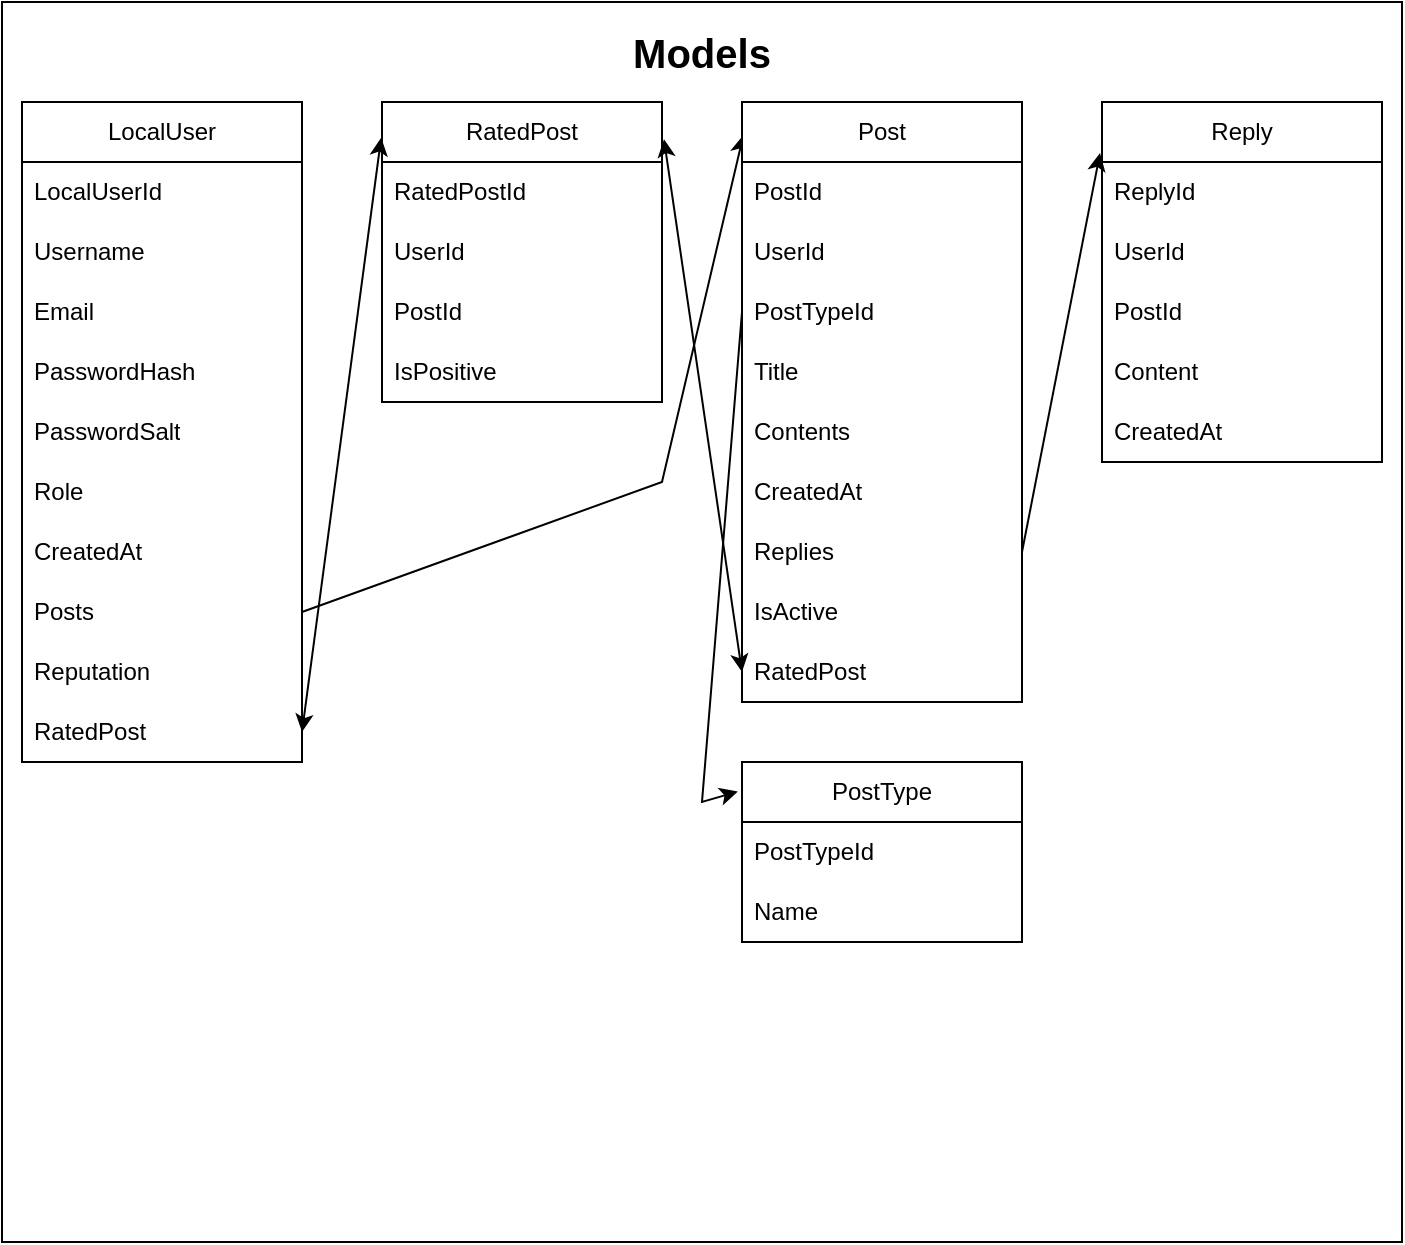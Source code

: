 <mxfile version="20.7.4" type="device"><diagram id="C5RBs43oDa-KdzZeNtuy" name="Page-1"><mxGraphModel dx="1419" dy="1988" grid="1" gridSize="10" guides="1" tooltips="1" connect="1" arrows="1" fold="1" page="1" pageScale="1" pageWidth="827" pageHeight="1169" math="0" shadow="0"><root><mxCell id="WIyWlLk6GJQsqaUBKTNV-0"/><mxCell id="WIyWlLk6GJQsqaUBKTNV-1" parent="WIyWlLk6GJQsqaUBKTNV-0"/><mxCell id="EB6Mh8850yC6bwBpKB-E-41" value="" style="rounded=0;whiteSpace=wrap;html=1;movable=1;resizable=1;rotatable=1;deletable=1;editable=1;connectable=1;" parent="WIyWlLk6GJQsqaUBKTNV-1" vertex="1"><mxGeometry y="-20" width="700" height="620" as="geometry"/></mxCell><mxCell id="EB6Mh8850yC6bwBpKB-E-2" value="LocalUser&lt;br&gt;" style="swimlane;fontStyle=0;childLayout=stackLayout;horizontal=1;startSize=30;horizontalStack=0;resizeParent=1;resizeParentMax=0;resizeLast=0;collapsible=1;marginBottom=0;whiteSpace=wrap;html=1;movable=1;resizable=1;rotatable=1;deletable=1;editable=1;connectable=1;" parent="WIyWlLk6GJQsqaUBKTNV-1" vertex="1"><mxGeometry x="10" y="30" width="140" height="330" as="geometry"><mxRectangle x="60" y="100" width="90" height="30" as="alternateBounds"/></mxGeometry></mxCell><mxCell id="EB6Mh8850yC6bwBpKB-E-3" value="LocalUserId" style="text;strokeColor=none;fillColor=none;align=left;verticalAlign=middle;spacingLeft=4;spacingRight=4;overflow=hidden;points=[[0,0.5],[1,0.5]];portConstraint=eastwest;rotatable=0;whiteSpace=wrap;html=1;" parent="EB6Mh8850yC6bwBpKB-E-2" vertex="1"><mxGeometry y="30" width="140" height="30" as="geometry"/></mxCell><mxCell id="EB6Mh8850yC6bwBpKB-E-4" value="Username" style="text;strokeColor=none;fillColor=none;align=left;verticalAlign=middle;spacingLeft=4;spacingRight=4;overflow=hidden;points=[[0,0.5],[1,0.5]];portConstraint=eastwest;rotatable=0;whiteSpace=wrap;html=1;" parent="EB6Mh8850yC6bwBpKB-E-2" vertex="1"><mxGeometry y="60" width="140" height="30" as="geometry"/></mxCell><mxCell id="EB6Mh8850yC6bwBpKB-E-5" value="Email" style="text;strokeColor=none;fillColor=none;align=left;verticalAlign=middle;spacingLeft=4;spacingRight=4;overflow=hidden;points=[[0,0.5],[1,0.5]];portConstraint=eastwest;rotatable=0;whiteSpace=wrap;html=1;" parent="EB6Mh8850yC6bwBpKB-E-2" vertex="1"><mxGeometry y="90" width="140" height="30" as="geometry"/></mxCell><mxCell id="EB6Mh8850yC6bwBpKB-E-6" value="PasswordHash" style="text;strokeColor=none;fillColor=none;align=left;verticalAlign=middle;spacingLeft=4;spacingRight=4;overflow=hidden;points=[[0,0.5],[1,0.5]];portConstraint=eastwest;rotatable=0;whiteSpace=wrap;html=1;" parent="EB6Mh8850yC6bwBpKB-E-2" vertex="1"><mxGeometry y="120" width="140" height="30" as="geometry"/></mxCell><mxCell id="EB6Mh8850yC6bwBpKB-E-7" value="PasswordSalt" style="text;strokeColor=none;fillColor=none;align=left;verticalAlign=middle;spacingLeft=4;spacingRight=4;overflow=hidden;points=[[0,0.5],[1,0.5]];portConstraint=eastwest;rotatable=0;whiteSpace=wrap;html=1;" parent="EB6Mh8850yC6bwBpKB-E-2" vertex="1"><mxGeometry y="150" width="140" height="30" as="geometry"/></mxCell><mxCell id="EB6Mh8850yC6bwBpKB-E-14" value="Role" style="text;strokeColor=none;fillColor=none;align=left;verticalAlign=middle;spacingLeft=4;spacingRight=4;overflow=hidden;points=[[0,0.5],[1,0.5]];portConstraint=eastwest;rotatable=0;whiteSpace=wrap;html=1;" parent="EB6Mh8850yC6bwBpKB-E-2" vertex="1"><mxGeometry y="180" width="140" height="30" as="geometry"/></mxCell><mxCell id="EB6Mh8850yC6bwBpKB-E-8" value="CreatedAt" style="text;strokeColor=none;fillColor=none;align=left;verticalAlign=middle;spacingLeft=4;spacingRight=4;overflow=hidden;points=[[0,0.5],[1,0.5]];portConstraint=eastwest;rotatable=0;whiteSpace=wrap;html=1;" parent="EB6Mh8850yC6bwBpKB-E-2" vertex="1"><mxGeometry y="210" width="140" height="30" as="geometry"/></mxCell><mxCell id="EB6Mh8850yC6bwBpKB-E-13" value="Posts" style="text;strokeColor=none;fillColor=none;align=left;verticalAlign=middle;spacingLeft=4;spacingRight=4;overflow=hidden;points=[[0,0.5],[1,0.5]];portConstraint=eastwest;rotatable=0;whiteSpace=wrap;html=1;" parent="EB6Mh8850yC6bwBpKB-E-2" vertex="1"><mxGeometry y="240" width="140" height="30" as="geometry"/></mxCell><mxCell id="EB6Mh8850yC6bwBpKB-E-40" value="Reputation" style="text;strokeColor=none;fillColor=none;align=left;verticalAlign=middle;spacingLeft=4;spacingRight=4;overflow=hidden;points=[[0,0.5],[1,0.5]];portConstraint=eastwest;rotatable=0;whiteSpace=wrap;html=1;" parent="EB6Mh8850yC6bwBpKB-E-2" vertex="1"><mxGeometry y="270" width="140" height="30" as="geometry"/></mxCell><mxCell id="By-2dIUktyo5Te1lTdOu-0" value="RatedPost" style="text;strokeColor=none;fillColor=none;align=left;verticalAlign=middle;spacingLeft=4;spacingRight=4;overflow=hidden;points=[[0,0.5],[1,0.5]];portConstraint=eastwest;rotatable=0;whiteSpace=wrap;html=1;" vertex="1" parent="EB6Mh8850yC6bwBpKB-E-2"><mxGeometry y="300" width="140" height="30" as="geometry"/></mxCell><mxCell id="EB6Mh8850yC6bwBpKB-E-16" value="" style="endArrow=classic;html=1;rounded=0;entryX=0.005;entryY=0.055;entryDx=0;entryDy=0;exitX=1;exitY=0.5;exitDx=0;exitDy=0;entryPerimeter=0;" parent="WIyWlLk6GJQsqaUBKTNV-1" source="EB6Mh8850yC6bwBpKB-E-13" target="EB6Mh8850yC6bwBpKB-E-17" edge="1"><mxGeometry width="50" height="50" relative="1" as="geometry"><mxPoint x="210" y="355" as="sourcePoint"/><mxPoint x="280" y="130" as="targetPoint"/><Array as="points"><mxPoint x="330" y="220"/></Array></mxGeometry></mxCell><mxCell id="EB6Mh8850yC6bwBpKB-E-31" value="" style="endArrow=classic;html=1;rounded=0;exitX=0;exitY=0.5;exitDx=0;exitDy=0;entryX=-0.015;entryY=0.164;entryDx=0;entryDy=0;entryPerimeter=0;" parent="WIyWlLk6GJQsqaUBKTNV-1" source="EB6Mh8850yC6bwBpKB-E-26" target="EB6Mh8850yC6bwBpKB-E-27" edge="1"><mxGeometry width="50" height="50" relative="1" as="geometry"><mxPoint x="280" y="450" as="sourcePoint"/><mxPoint x="330" y="400" as="targetPoint"/><Array as="points"><mxPoint x="350" y="380"/></Array></mxGeometry></mxCell><mxCell id="EB6Mh8850yC6bwBpKB-E-27" value="PostType" style="swimlane;fontStyle=0;childLayout=stackLayout;horizontal=1;startSize=30;horizontalStack=0;resizeParent=1;resizeParentMax=0;resizeLast=0;collapsible=1;marginBottom=0;whiteSpace=wrap;html=1;" parent="WIyWlLk6GJQsqaUBKTNV-1" vertex="1"><mxGeometry x="370" y="360" width="140" height="90" as="geometry"/></mxCell><mxCell id="EB6Mh8850yC6bwBpKB-E-28" value="PostTypeId" style="text;strokeColor=none;fillColor=none;align=left;verticalAlign=middle;spacingLeft=4;spacingRight=4;overflow=hidden;points=[[0,0.5],[1,0.5]];portConstraint=eastwest;rotatable=0;whiteSpace=wrap;html=1;" parent="EB6Mh8850yC6bwBpKB-E-27" vertex="1"><mxGeometry y="30" width="140" height="30" as="geometry"/></mxCell><mxCell id="EB6Mh8850yC6bwBpKB-E-29" value="Name" style="text;strokeColor=none;fillColor=none;align=left;verticalAlign=middle;spacingLeft=4;spacingRight=4;overflow=hidden;points=[[0,0.5],[1,0.5]];portConstraint=eastwest;rotatable=0;whiteSpace=wrap;html=1;" parent="EB6Mh8850yC6bwBpKB-E-27" vertex="1"><mxGeometry y="60" width="140" height="30" as="geometry"/></mxCell><mxCell id="EB6Mh8850yC6bwBpKB-E-17" value="Post" style="swimlane;fontStyle=0;childLayout=stackLayout;horizontal=1;startSize=30;horizontalStack=0;resizeParent=1;resizeParentMax=0;resizeLast=0;collapsible=1;marginBottom=0;whiteSpace=wrap;html=1;" parent="WIyWlLk6GJQsqaUBKTNV-1" vertex="1"><mxGeometry x="370" y="30" width="140" height="300" as="geometry"/></mxCell><mxCell id="EB6Mh8850yC6bwBpKB-E-18" value="PostId" style="text;strokeColor=none;fillColor=none;align=left;verticalAlign=middle;spacingLeft=4;spacingRight=4;overflow=hidden;points=[[0,0.5],[1,0.5]];portConstraint=eastwest;rotatable=0;whiteSpace=wrap;html=1;" parent="EB6Mh8850yC6bwBpKB-E-17" vertex="1"><mxGeometry y="30" width="140" height="30" as="geometry"/></mxCell><mxCell id="EB6Mh8850yC6bwBpKB-E-19" value="UserId" style="text;strokeColor=none;fillColor=none;align=left;verticalAlign=middle;spacingLeft=4;spacingRight=4;overflow=hidden;points=[[0,0.5],[1,0.5]];portConstraint=eastwest;rotatable=0;whiteSpace=wrap;html=1;" parent="EB6Mh8850yC6bwBpKB-E-17" vertex="1"><mxGeometry y="60" width="140" height="30" as="geometry"/></mxCell><mxCell id="EB6Mh8850yC6bwBpKB-E-26" value="PostTypeId" style="text;strokeColor=none;fillColor=none;align=left;verticalAlign=middle;spacingLeft=4;spacingRight=4;overflow=hidden;points=[[0,0.5],[1,0.5]];portConstraint=eastwest;rotatable=0;whiteSpace=wrap;html=1;" parent="EB6Mh8850yC6bwBpKB-E-17" vertex="1"><mxGeometry y="90" width="140" height="30" as="geometry"/></mxCell><mxCell id="EB6Mh8850yC6bwBpKB-E-21" value="Title" style="text;strokeColor=none;fillColor=none;align=left;verticalAlign=middle;spacingLeft=4;spacingRight=4;overflow=hidden;points=[[0,0.5],[1,0.5]];portConstraint=eastwest;rotatable=0;whiteSpace=wrap;html=1;" parent="EB6Mh8850yC6bwBpKB-E-17" vertex="1"><mxGeometry y="120" width="140" height="30" as="geometry"/></mxCell><mxCell id="EB6Mh8850yC6bwBpKB-E-22" value="Contents" style="text;strokeColor=none;fillColor=none;align=left;verticalAlign=middle;spacingLeft=4;spacingRight=4;overflow=hidden;points=[[0,0.5],[1,0.5]];portConstraint=eastwest;rotatable=0;whiteSpace=wrap;html=1;" parent="EB6Mh8850yC6bwBpKB-E-17" vertex="1"><mxGeometry y="150" width="140" height="30" as="geometry"/></mxCell><mxCell id="EB6Mh8850yC6bwBpKB-E-23" value="CreatedAt" style="text;strokeColor=none;fillColor=none;align=left;verticalAlign=middle;spacingLeft=4;spacingRight=4;overflow=hidden;points=[[0,0.5],[1,0.5]];portConstraint=eastwest;rotatable=0;whiteSpace=wrap;html=1;" parent="EB6Mh8850yC6bwBpKB-E-17" vertex="1"><mxGeometry y="180" width="140" height="30" as="geometry"/></mxCell><mxCell id="EB6Mh8850yC6bwBpKB-E-24" value="Replies" style="text;strokeColor=none;fillColor=none;align=left;verticalAlign=middle;spacingLeft=4;spacingRight=4;overflow=hidden;points=[[0,0.5],[1,0.5]];portConstraint=eastwest;rotatable=0;whiteSpace=wrap;html=1;" parent="EB6Mh8850yC6bwBpKB-E-17" vertex="1"><mxGeometry y="210" width="140" height="30" as="geometry"/></mxCell><mxCell id="EB6Mh8850yC6bwBpKB-E-39" value="IsActive" style="text;strokeColor=none;fillColor=none;align=left;verticalAlign=middle;spacingLeft=4;spacingRight=4;overflow=hidden;points=[[0,0.5],[1,0.5]];portConstraint=eastwest;rotatable=0;whiteSpace=wrap;html=1;" parent="EB6Mh8850yC6bwBpKB-E-17" vertex="1"><mxGeometry y="240" width="140" height="30" as="geometry"/></mxCell><mxCell id="By-2dIUktyo5Te1lTdOu-20" value="RatedPost" style="text;strokeColor=none;fillColor=none;align=left;verticalAlign=middle;spacingLeft=4;spacingRight=4;overflow=hidden;points=[[0,0.5],[1,0.5]];portConstraint=eastwest;rotatable=0;whiteSpace=wrap;html=1;" vertex="1" parent="EB6Mh8850yC6bwBpKB-E-17"><mxGeometry y="270" width="140" height="30" as="geometry"/></mxCell><mxCell id="EB6Mh8850yC6bwBpKB-E-36" value="" style="endArrow=classic;html=1;rounded=0;exitX=1;exitY=0.5;exitDx=0;exitDy=0;entryX=-0.007;entryY=0.142;entryDx=0;entryDy=0;entryPerimeter=0;" parent="WIyWlLk6GJQsqaUBKTNV-1" source="EB6Mh8850yC6bwBpKB-E-24" target="EB6Mh8850yC6bwBpKB-E-32" edge="1"><mxGeometry width="50" height="50" relative="1" as="geometry"><mxPoint x="390" y="570" as="sourcePoint"/><mxPoint x="440" y="520" as="targetPoint"/></mxGeometry></mxCell><mxCell id="EB6Mh8850yC6bwBpKB-E-32" value="Reply" style="swimlane;fontStyle=0;childLayout=stackLayout;horizontal=1;startSize=30;horizontalStack=0;resizeParent=1;resizeParentMax=0;resizeLast=0;collapsible=1;marginBottom=0;whiteSpace=wrap;html=1;" parent="WIyWlLk6GJQsqaUBKTNV-1" vertex="1"><mxGeometry x="550" y="30" width="140" height="180" as="geometry"/></mxCell><mxCell id="EB6Mh8850yC6bwBpKB-E-33" value="ReplyId" style="text;strokeColor=none;fillColor=none;align=left;verticalAlign=middle;spacingLeft=4;spacingRight=4;overflow=hidden;points=[[0,0.5],[1,0.5]];portConstraint=eastwest;rotatable=0;whiteSpace=wrap;html=1;" parent="EB6Mh8850yC6bwBpKB-E-32" vertex="1"><mxGeometry y="30" width="140" height="30" as="geometry"/></mxCell><mxCell id="EB6Mh8850yC6bwBpKB-E-34" value="UserId" style="text;strokeColor=none;fillColor=none;align=left;verticalAlign=middle;spacingLeft=4;spacingRight=4;overflow=hidden;points=[[0,0.5],[1,0.5]];portConstraint=eastwest;rotatable=0;whiteSpace=wrap;html=1;" parent="EB6Mh8850yC6bwBpKB-E-32" vertex="1"><mxGeometry y="60" width="140" height="30" as="geometry"/></mxCell><mxCell id="EB6Mh8850yC6bwBpKB-E-35" value="PostId" style="text;strokeColor=none;fillColor=none;align=left;verticalAlign=middle;spacingLeft=4;spacingRight=4;overflow=hidden;points=[[0,0.5],[1,0.5]];portConstraint=eastwest;rotatable=0;whiteSpace=wrap;html=1;" parent="EB6Mh8850yC6bwBpKB-E-32" vertex="1"><mxGeometry y="90" width="140" height="30" as="geometry"/></mxCell><mxCell id="EB6Mh8850yC6bwBpKB-E-37" value="Content" style="text;strokeColor=none;fillColor=none;align=left;verticalAlign=middle;spacingLeft=4;spacingRight=4;overflow=hidden;points=[[0,0.5],[1,0.5]];portConstraint=eastwest;rotatable=0;whiteSpace=wrap;html=1;" parent="EB6Mh8850yC6bwBpKB-E-32" vertex="1"><mxGeometry y="120" width="140" height="30" as="geometry"/></mxCell><mxCell id="EB6Mh8850yC6bwBpKB-E-38" value="CreatedAt" style="text;strokeColor=none;fillColor=none;align=left;verticalAlign=middle;spacingLeft=4;spacingRight=4;overflow=hidden;points=[[0,0.5],[1,0.5]];portConstraint=eastwest;rotatable=0;whiteSpace=wrap;html=1;" parent="EB6Mh8850yC6bwBpKB-E-32" vertex="1"><mxGeometry y="150" width="140" height="30" as="geometry"/></mxCell><mxCell id="EB6Mh8850yC6bwBpKB-E-42" value="Models" style="text;html=1;strokeColor=none;fillColor=none;align=center;verticalAlign=middle;whiteSpace=wrap;rounded=0;fontSize=20;fontStyle=1" parent="WIyWlLk6GJQsqaUBKTNV-1" vertex="1"><mxGeometry x="320" y="-10" width="60" height="30" as="geometry"/></mxCell><mxCell id="By-2dIUktyo5Te1lTdOu-2" value="RatedPost" style="swimlane;fontStyle=0;childLayout=stackLayout;horizontal=1;startSize=30;horizontalStack=0;resizeParent=1;resizeParentMax=0;resizeLast=0;collapsible=1;marginBottom=0;whiteSpace=wrap;html=1;" vertex="1" parent="WIyWlLk6GJQsqaUBKTNV-1"><mxGeometry x="190" y="30" width="140" height="150" as="geometry"/></mxCell><mxCell id="By-2dIUktyo5Te1lTdOu-3" value="RatedPostId" style="text;strokeColor=none;fillColor=none;align=left;verticalAlign=middle;spacingLeft=4;spacingRight=4;overflow=hidden;points=[[0,0.5],[1,0.5]];portConstraint=eastwest;rotatable=0;whiteSpace=wrap;html=1;" vertex="1" parent="By-2dIUktyo5Te1lTdOu-2"><mxGeometry y="30" width="140" height="30" as="geometry"/></mxCell><mxCell id="By-2dIUktyo5Te1lTdOu-4" value="UserId" style="text;strokeColor=none;fillColor=none;align=left;verticalAlign=middle;spacingLeft=4;spacingRight=4;overflow=hidden;points=[[0,0.5],[1,0.5]];portConstraint=eastwest;rotatable=0;whiteSpace=wrap;html=1;" vertex="1" parent="By-2dIUktyo5Te1lTdOu-2"><mxGeometry y="60" width="140" height="30" as="geometry"/></mxCell><mxCell id="By-2dIUktyo5Te1lTdOu-5" value="PostId" style="text;strokeColor=none;fillColor=none;align=left;verticalAlign=middle;spacingLeft=4;spacingRight=4;overflow=hidden;points=[[0,0.5],[1,0.5]];portConstraint=eastwest;rotatable=0;whiteSpace=wrap;html=1;" vertex="1" parent="By-2dIUktyo5Te1lTdOu-2"><mxGeometry y="90" width="140" height="30" as="geometry"/></mxCell><mxCell id="By-2dIUktyo5Te1lTdOu-6" value="IsPositive" style="text;strokeColor=none;fillColor=none;align=left;verticalAlign=middle;spacingLeft=4;spacingRight=4;overflow=hidden;points=[[0,0.5],[1,0.5]];portConstraint=eastwest;rotatable=0;whiteSpace=wrap;html=1;" vertex="1" parent="By-2dIUktyo5Te1lTdOu-2"><mxGeometry y="120" width="140" height="30" as="geometry"/></mxCell><mxCell id="By-2dIUktyo5Te1lTdOu-18" value="" style="endArrow=classic;startArrow=classic;html=1;rounded=0;exitX=1;exitY=0.5;exitDx=0;exitDy=0;entryX=-0.003;entryY=0.119;entryDx=0;entryDy=0;entryPerimeter=0;" edge="1" parent="WIyWlLk6GJQsqaUBKTNV-1" source="By-2dIUktyo5Te1lTdOu-0" target="By-2dIUktyo5Te1lTdOu-2"><mxGeometry width="50" height="50" relative="1" as="geometry"><mxPoint x="460" y="290" as="sourcePoint"/><mxPoint x="510" y="240" as="targetPoint"/></mxGeometry></mxCell><mxCell id="By-2dIUktyo5Te1lTdOu-19" value="" style="endArrow=classic;startArrow=classic;html=1;rounded=0;entryX=0;entryY=0.5;entryDx=0;entryDy=0;exitX=1.007;exitY=0.124;exitDx=0;exitDy=0;exitPerimeter=0;" edge="1" parent="WIyWlLk6GJQsqaUBKTNV-1" source="By-2dIUktyo5Te1lTdOu-2" target="By-2dIUktyo5Te1lTdOu-20"><mxGeometry width="50" height="50" relative="1" as="geometry"><mxPoint x="460" y="290" as="sourcePoint"/><mxPoint x="510" y="240" as="targetPoint"/><Array as="points"/></mxGeometry></mxCell></root></mxGraphModel></diagram></mxfile>